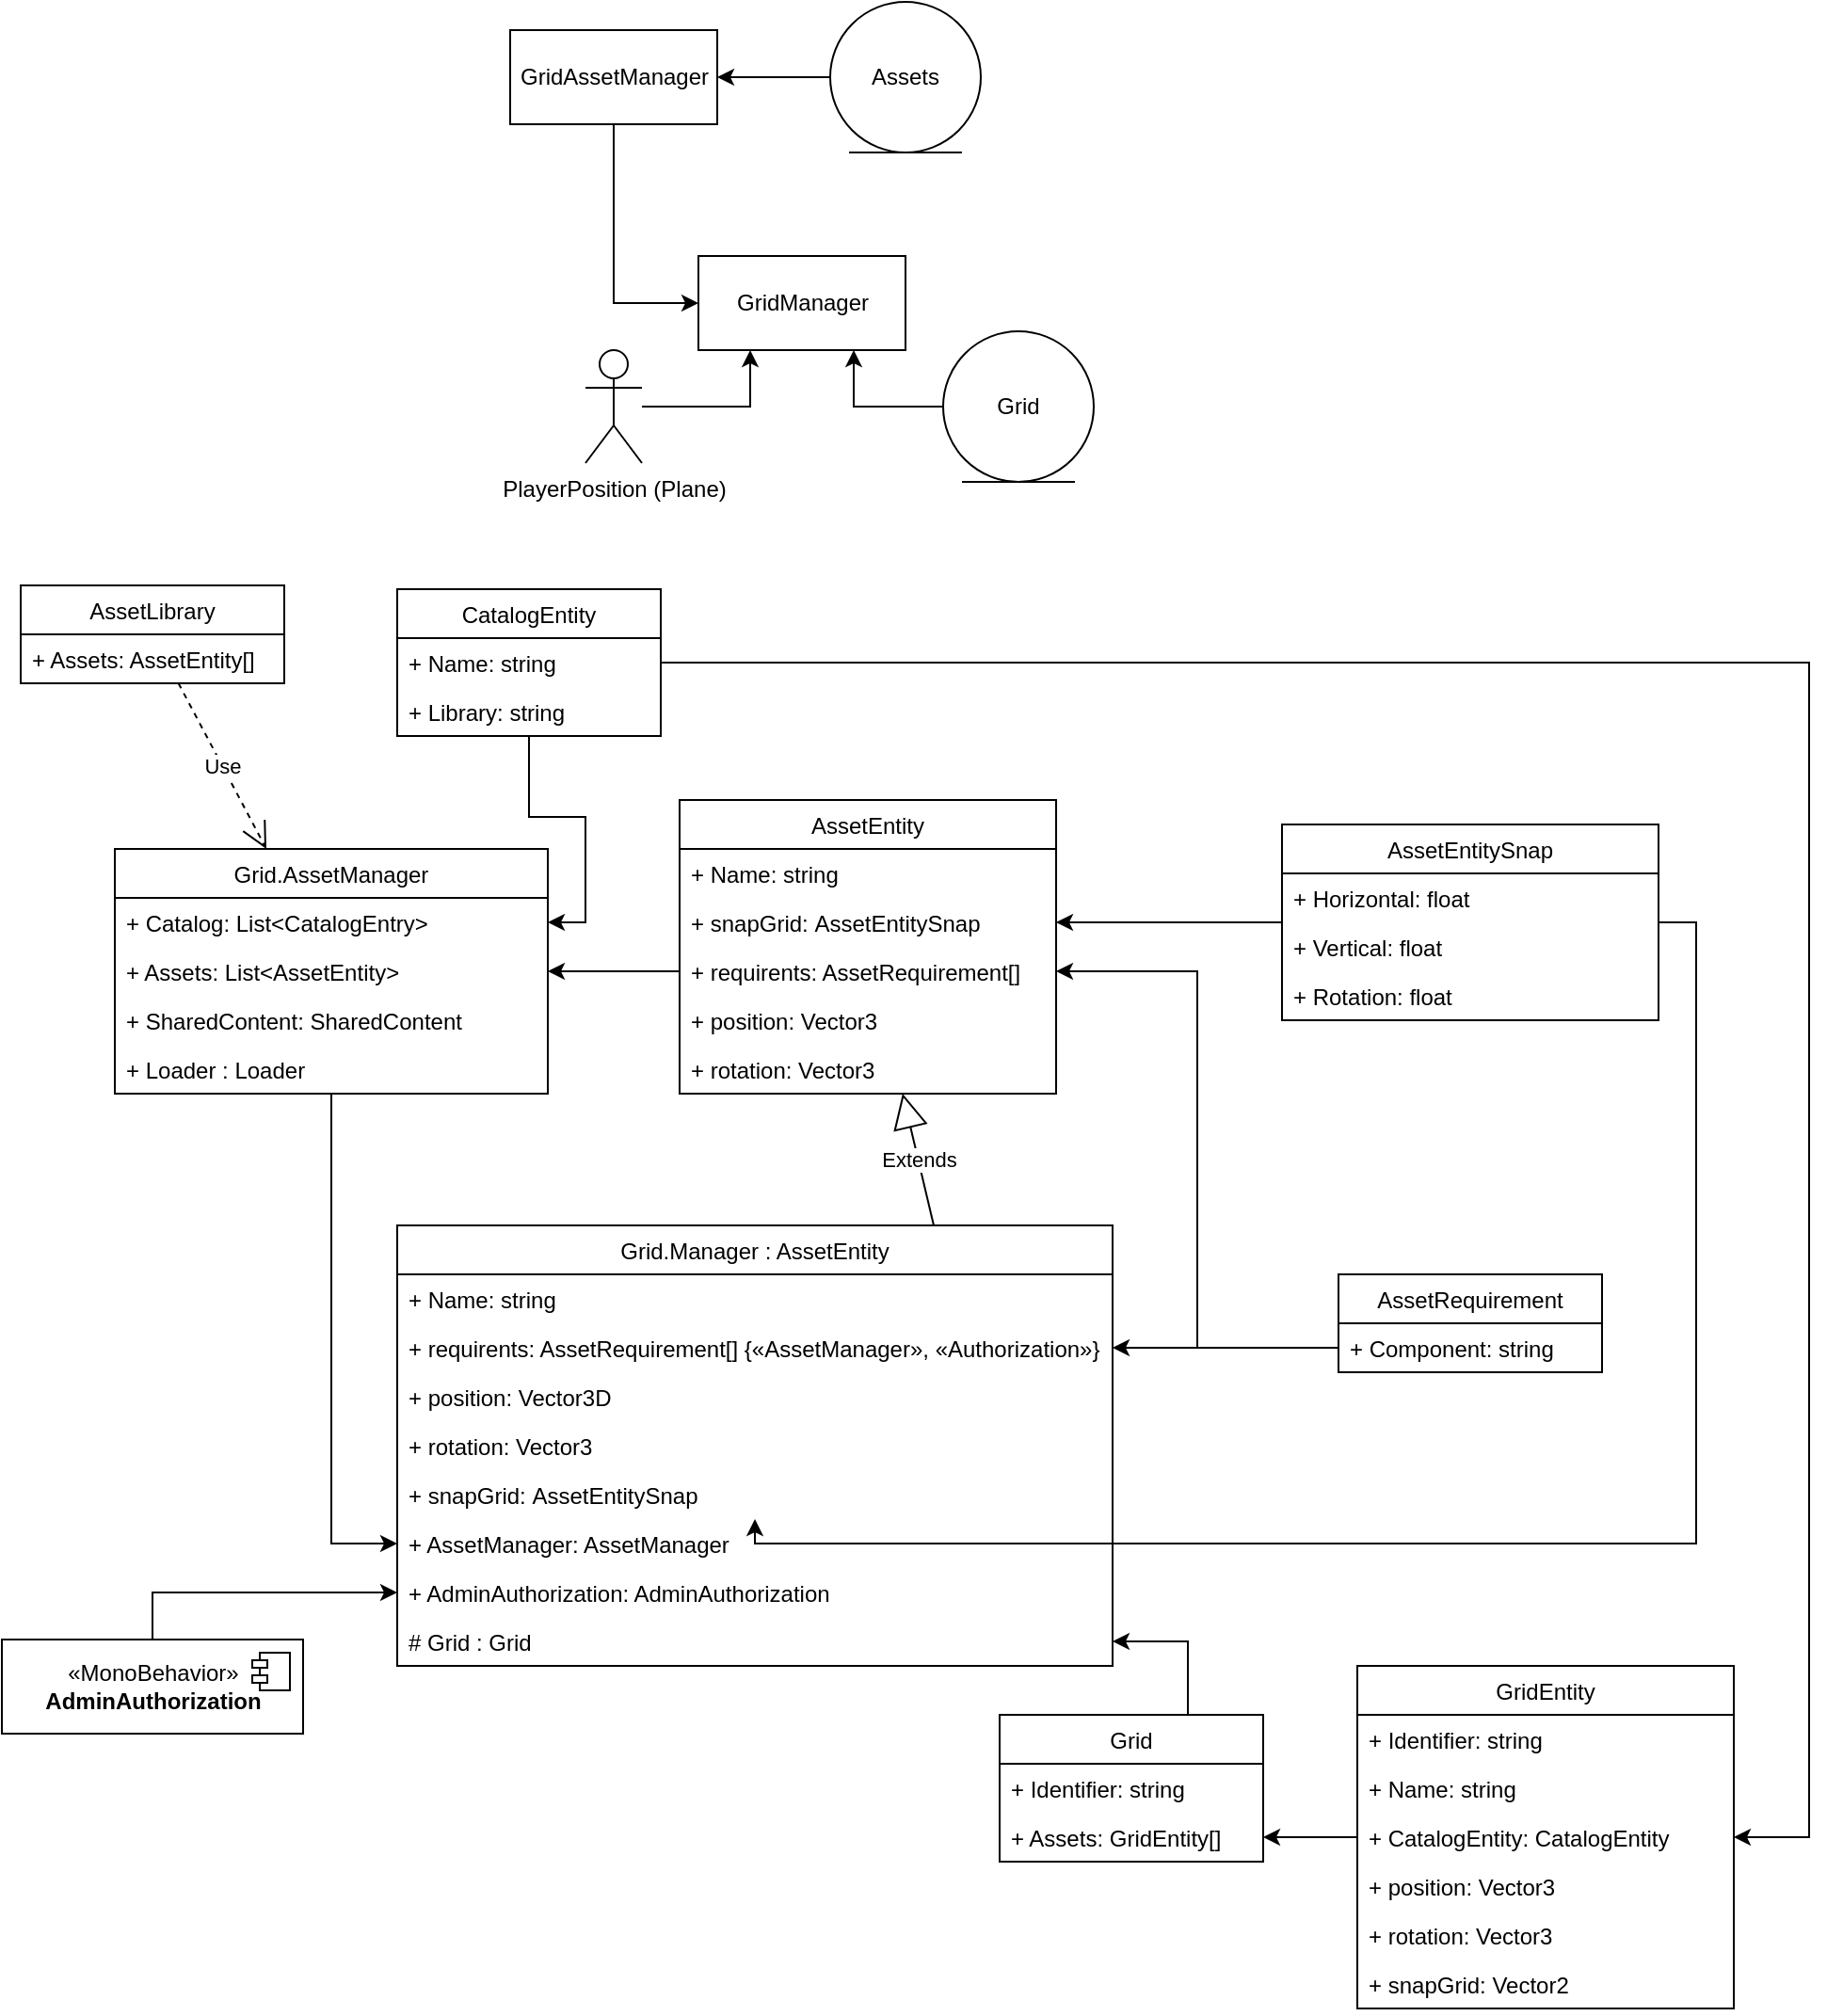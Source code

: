 <mxfile version="13.0.3" type="device"><diagram name="Page-1" id="9f46799a-70d6-7492-0946-bef42562c5a5"><mxGraphModel dx="1089" dy="820" grid="1" gridSize="10" guides="1" tooltips="1" connect="1" arrows="1" fold="1" page="1" pageScale="1" pageWidth="1100" pageHeight="850" background="#ffffff" math="0" shadow="0"><root><mxCell id="0"/><mxCell id="1" parent="0"/><mxCell id="yzY898gI7GPa-V3ytDoA-1" value="GridManager" style="html=1;" parent="1" vertex="1"><mxGeometry x="450" y="165" width="110" height="50" as="geometry"/></mxCell><mxCell id="yzY898gI7GPa-V3ytDoA-3" style="edgeStyle=orthogonalEdgeStyle;rounded=0;orthogonalLoop=1;jettySize=auto;html=1;entryX=0;entryY=0.5;entryDx=0;entryDy=0;" parent="1" source="yzY898gI7GPa-V3ytDoA-2" target="yzY898gI7GPa-V3ytDoA-1" edge="1"><mxGeometry relative="1" as="geometry"/></mxCell><mxCell id="yzY898gI7GPa-V3ytDoA-2" value="GridAssetManager" style="html=1;" parent="1" vertex="1"><mxGeometry x="350" y="45" width="110" height="50" as="geometry"/></mxCell><mxCell id="yzY898gI7GPa-V3ytDoA-5" style="edgeStyle=orthogonalEdgeStyle;rounded=0;orthogonalLoop=1;jettySize=auto;html=1;exitX=0;exitY=0.5;exitDx=0;exitDy=0;entryX=1;entryY=0.5;entryDx=0;entryDy=0;" parent="1" source="yzY898gI7GPa-V3ytDoA-4" target="yzY898gI7GPa-V3ytDoA-2" edge="1"><mxGeometry relative="1" as="geometry"/></mxCell><mxCell id="yzY898gI7GPa-V3ytDoA-4" value="Assets" style="ellipse;shape=umlEntity;whiteSpace=wrap;html=1;" parent="1" vertex="1"><mxGeometry x="520" y="30" width="80" height="80" as="geometry"/></mxCell><mxCell id="yzY898gI7GPa-V3ytDoA-7" style="edgeStyle=orthogonalEdgeStyle;rounded=0;orthogonalLoop=1;jettySize=auto;html=1;entryX=0.25;entryY=1;entryDx=0;entryDy=0;" parent="1" source="yzY898gI7GPa-V3ytDoA-6" target="yzY898gI7GPa-V3ytDoA-1" edge="1"><mxGeometry relative="1" as="geometry"/></mxCell><mxCell id="yzY898gI7GPa-V3ytDoA-6" value="PlayerPosition (Plane)" style="shape=umlActor;verticalLabelPosition=bottom;labelBackgroundColor=#ffffff;verticalAlign=top;html=1;" parent="1" vertex="1"><mxGeometry x="390" y="215" width="30" height="60" as="geometry"/></mxCell><mxCell id="yzY898gI7GPa-V3ytDoA-9" style="edgeStyle=orthogonalEdgeStyle;rounded=0;orthogonalLoop=1;jettySize=auto;html=1;exitX=0;exitY=0.5;exitDx=0;exitDy=0;entryX=0.75;entryY=1;entryDx=0;entryDy=0;" parent="1" source="yzY898gI7GPa-V3ytDoA-8" target="yzY898gI7GPa-V3ytDoA-1" edge="1"><mxGeometry relative="1" as="geometry"/></mxCell><mxCell id="yzY898gI7GPa-V3ytDoA-8" value="Grid" style="ellipse;shape=umlEntity;whiteSpace=wrap;html=1;" parent="1" vertex="1"><mxGeometry x="580" y="205" width="80" height="80" as="geometry"/></mxCell><mxCell id="yzY898gI7GPa-V3ytDoA-20" style="edgeStyle=orthogonalEdgeStyle;rounded=0;orthogonalLoop=1;jettySize=auto;html=1;exitX=0;exitY=0.5;exitDx=0;exitDy=0;entryX=1;entryY=0.5;entryDx=0;entryDy=0;" parent="1" source="yzY898gI7GPa-V3ytDoA-17" target="yzY898gI7GPa-V3ytDoA-55" edge="1"><mxGeometry relative="1" as="geometry"/></mxCell><mxCell id="yzY898gI7GPa-V3ytDoA-26" style="edgeStyle=orthogonalEdgeStyle;rounded=0;orthogonalLoop=1;jettySize=auto;html=1;exitX=0.5;exitY=1;exitDx=0;exitDy=0;entryX=0;entryY=0.5;entryDx=0;entryDy=0;" parent="1" edge="1"><mxGeometry relative="1" as="geometry"><mxPoint x="755" y="694" as="sourcePoint"/></mxGeometry></mxCell><mxCell id="yzY898gI7GPa-V3ytDoA-42" style="edgeStyle=orthogonalEdgeStyle;rounded=0;orthogonalLoop=1;jettySize=auto;html=1;entryX=0;entryY=0.5;entryDx=0;entryDy=0;" parent="1" source="yzY898gI7GPa-V3ytDoA-12" target="yzY898gI7GPa-V3ytDoA-37" edge="1"><mxGeometry relative="1" as="geometry"/></mxCell><mxCell id="yzY898gI7GPa-V3ytDoA-44" value="Extends" style="endArrow=block;endSize=16;endFill=0;html=1;exitX=0.75;exitY=0;exitDx=0;exitDy=0;" parent="1" source="yzY898gI7GPa-V3ytDoA-36" target="yzY898gI7GPa-V3ytDoA-16" edge="1"><mxGeometry width="160" relative="1" as="geometry"><mxPoint x="510" y="540" as="sourcePoint"/><mxPoint x="540" y="630" as="targetPoint"/></mxGeometry></mxCell><mxCell id="yzY898gI7GPa-V3ytDoA-53" style="edgeStyle=orthogonalEdgeStyle;rounded=0;orthogonalLoop=1;jettySize=auto;html=1;exitX=0;exitY=0.5;exitDx=0;exitDy=0;entryX=1;entryY=0.5;entryDx=0;entryDy=0;" parent="1" source="yzY898gI7GPa-V3ytDoA-50" target="yzY898gI7GPa-V3ytDoA-17" edge="1"><mxGeometry relative="1" as="geometry"/></mxCell><mxCell id="yzY898gI7GPa-V3ytDoA-54" style="edgeStyle=orthogonalEdgeStyle;rounded=0;orthogonalLoop=1;jettySize=auto;html=1;entryX=1;entryY=0.5;entryDx=0;entryDy=0;" parent="1" source="yzY898gI7GPa-V3ytDoA-50" target="yzY898gI7GPa-V3ytDoA-48" edge="1"><mxGeometry relative="1" as="geometry"/></mxCell><mxCell id="yzY898gI7GPa-V3ytDoA-64" style="edgeStyle=orthogonalEdgeStyle;rounded=0;orthogonalLoop=1;jettySize=auto;html=1;" parent="1" source="yzY898gI7GPa-V3ytDoA-57" target="yzY898gI7GPa-V3ytDoA-56" edge="1"><mxGeometry relative="1" as="geometry"><Array as="points"><mxPoint x="710" y="901"/></Array></mxGeometry></mxCell><mxCell id="yzY898gI7GPa-V3ytDoA-73" style="edgeStyle=orthogonalEdgeStyle;rounded=0;orthogonalLoop=1;jettySize=auto;html=1;entryX=0;entryY=0.5;entryDx=0;entryDy=0;" parent="1" source="yzY898gI7GPa-V3ytDoA-88" target="yzY898gI7GPa-V3ytDoA-72" edge="1"><mxGeometry relative="1" as="geometry"><mxPoint x="190" y="895" as="sourcePoint"/></mxGeometry></mxCell><mxCell id="yzY898gI7GPa-V3ytDoA-85" style="edgeStyle=orthogonalEdgeStyle;rounded=0;orthogonalLoop=1;jettySize=auto;html=1;" parent="1" source="yzY898gI7GPa-V3ytDoA-81" target="yzY898gI7GPa-V3ytDoA-13" edge="1"><mxGeometry relative="1" as="geometry"/></mxCell><mxCell id="yzY898gI7GPa-V3ytDoA-86" value="Use" style="endArrow=open;endSize=12;dashed=1;html=1;" parent="1" source="yzY898gI7GPa-V3ytDoA-76" target="yzY898gI7GPa-V3ytDoA-12" edge="1"><mxGeometry width="160" relative="1" as="geometry"><mxPoint x="120" y="430" as="sourcePoint"/><mxPoint x="280" y="430" as="targetPoint"/></mxGeometry></mxCell><mxCell id="yzY898gI7GPa-V3ytDoA-16" value="AssetEntity" style="swimlane;fontStyle=0;childLayout=stackLayout;horizontal=1;startSize=26;fillColor=none;horizontalStack=0;resizeParent=1;resizeParentMax=0;resizeLast=0;collapsible=1;marginBottom=0;" parent="1" vertex="1"><mxGeometry x="440" y="454" width="200" height="156" as="geometry"/></mxCell><mxCell id="yzY898gI7GPa-V3ytDoA-41" value="+ Name: string" style="text;strokeColor=none;fillColor=none;align=left;verticalAlign=top;spacingLeft=4;spacingRight=4;overflow=hidden;rotatable=0;points=[[0,0.5],[1,0.5]];portConstraint=eastwest;" parent="yzY898gI7GPa-V3ytDoA-16" vertex="1"><mxGeometry y="26" width="200" height="26" as="geometry"/></mxCell><mxCell id="yzY898gI7GPa-V3ytDoA-80" value="+ snapGrid: AssetEntitySnap&#10;" style="text;strokeColor=none;fillColor=none;align=left;verticalAlign=top;spacingLeft=4;spacingRight=4;overflow=hidden;rotatable=0;points=[[0,0.5],[1,0.5]];portConstraint=eastwest;" parent="yzY898gI7GPa-V3ytDoA-16" vertex="1"><mxGeometry y="52" width="200" height="26" as="geometry"/></mxCell><mxCell id="yzY898gI7GPa-V3ytDoA-17" value="+ requirents: AssetRequirement[]" style="text;strokeColor=none;fillColor=none;align=left;verticalAlign=top;spacingLeft=4;spacingRight=4;overflow=hidden;rotatable=0;points=[[0,0.5],[1,0.5]];portConstraint=eastwest;" parent="yzY898gI7GPa-V3ytDoA-16" vertex="1"><mxGeometry y="78" width="200" height="26" as="geometry"/></mxCell><mxCell id="yzY898gI7GPa-V3ytDoA-61" value="+ position: Vector3" style="text;strokeColor=none;fillColor=none;align=left;verticalAlign=top;spacingLeft=4;spacingRight=4;overflow=hidden;rotatable=0;points=[[0,0.5],[1,0.5]];portConstraint=eastwest;" parent="yzY898gI7GPa-V3ytDoA-16" vertex="1"><mxGeometry y="104" width="200" height="26" as="geometry"/></mxCell><mxCell id="yzY898gI7GPa-V3ytDoA-90" value="+ rotation: Vector3" style="text;strokeColor=none;fillColor=none;align=left;verticalAlign=top;spacingLeft=4;spacingRight=4;overflow=hidden;rotatable=0;points=[[0,0.5],[1,0.5]];portConstraint=eastwest;" parent="yzY898gI7GPa-V3ytDoA-16" vertex="1"><mxGeometry y="130" width="200" height="26" as="geometry"/></mxCell><mxCell id="yzY898gI7GPa-V3ytDoA-12" value="Grid.AssetManager" style="swimlane;fontStyle=0;childLayout=stackLayout;horizontal=1;startSize=26;fillColor=none;horizontalStack=0;resizeParent=1;resizeParentMax=0;resizeLast=0;collapsible=1;marginBottom=0;" parent="1" vertex="1"><mxGeometry x="140" y="480" width="230" height="130" as="geometry"><mxRectangle x="220" y="373" width="100" height="26" as="alternateBounds"/></mxGeometry></mxCell><mxCell id="yzY898gI7GPa-V3ytDoA-13" value="+ Catalog: List&lt;CatalogEntry&gt;" style="text;strokeColor=none;fillColor=none;align=left;verticalAlign=top;spacingLeft=4;spacingRight=4;overflow=hidden;rotatable=0;points=[[0,0.5],[1,0.5]];portConstraint=eastwest;" parent="yzY898gI7GPa-V3ytDoA-12" vertex="1"><mxGeometry y="26" width="230" height="26" as="geometry"/></mxCell><mxCell id="yzY898gI7GPa-V3ytDoA-21" style="edgeStyle=orthogonalEdgeStyle;rounded=0;orthogonalLoop=1;jettySize=auto;html=1;exitX=1;exitY=0.5;exitDx=0;exitDy=0;" parent="yzY898gI7GPa-V3ytDoA-12" source="yzY898gI7GPa-V3ytDoA-13" target="yzY898gI7GPa-V3ytDoA-13" edge="1"><mxGeometry relative="1" as="geometry"/></mxCell><mxCell id="yzY898gI7GPa-V3ytDoA-55" value="+ Assets: List&lt;AssetEntity&gt;" style="text;strokeColor=none;fillColor=none;align=left;verticalAlign=top;spacingLeft=4;spacingRight=4;overflow=hidden;rotatable=0;points=[[0,0.5],[1,0.5]];portConstraint=eastwest;" parent="yzY898gI7GPa-V3ytDoA-12" vertex="1"><mxGeometry y="52" width="230" height="26" as="geometry"/></mxCell><mxCell id="yzY898gI7GPa-V3ytDoA-40" value="+ SharedContent: SharedContent" style="text;strokeColor=none;fillColor=none;align=left;verticalAlign=top;spacingLeft=4;spacingRight=4;overflow=hidden;rotatable=0;points=[[0,0.5],[1,0.5]];portConstraint=eastwest;" parent="yzY898gI7GPa-V3ytDoA-12" vertex="1"><mxGeometry y="78" width="230" height="26" as="geometry"/></mxCell><mxCell id="yzY898gI7GPa-V3ytDoA-28" value="+ Loader : Loader" style="text;strokeColor=none;fillColor=none;align=left;verticalAlign=top;spacingLeft=4;spacingRight=4;overflow=hidden;rotatable=0;points=[[0,0.5],[1,0.5]];portConstraint=eastwest;" parent="yzY898gI7GPa-V3ytDoA-12" vertex="1"><mxGeometry y="104" width="230" height="26" as="geometry"/></mxCell><mxCell id="yzY898gI7GPa-V3ytDoA-36" value="Grid.Manager : AssetEntity" style="swimlane;fontStyle=0;childLayout=stackLayout;horizontal=1;startSize=26;fillColor=none;horizontalStack=0;resizeParent=1;resizeParentMax=0;resizeLast=0;collapsible=1;marginBottom=0;" parent="1" vertex="1"><mxGeometry x="290" y="680" width="380" height="234" as="geometry"/></mxCell><mxCell id="yzY898gI7GPa-V3ytDoA-45" value="+ Name: string" style="text;strokeColor=none;fillColor=none;align=left;verticalAlign=top;spacingLeft=4;spacingRight=4;overflow=hidden;rotatable=0;points=[[0,0.5],[1,0.5]];portConstraint=eastwest;" parent="yzY898gI7GPa-V3ytDoA-36" vertex="1"><mxGeometry y="26" width="380" height="26" as="geometry"/></mxCell><mxCell id="yzY898gI7GPa-V3ytDoA-48" value="+ requirents: AssetRequirement[] {«AssetManager», «Authorization»}" style="text;strokeColor=none;fillColor=none;align=left;verticalAlign=top;spacingLeft=4;spacingRight=4;overflow=hidden;rotatable=0;points=[[0,0.5],[1,0.5]];portConstraint=eastwest;" parent="yzY898gI7GPa-V3ytDoA-36" vertex="1"><mxGeometry y="52" width="380" height="26" as="geometry"/></mxCell><mxCell id="yzY898gI7GPa-V3ytDoA-62" value="+ position: Vector3D" style="text;strokeColor=none;fillColor=none;align=left;verticalAlign=top;spacingLeft=4;spacingRight=4;overflow=hidden;rotatable=0;points=[[0,0.5],[1,0.5]];portConstraint=eastwest;" parent="yzY898gI7GPa-V3ytDoA-36" vertex="1"><mxGeometry y="78" width="380" height="26" as="geometry"/></mxCell><mxCell id="yzY898gI7GPa-V3ytDoA-91" value="+ rotation: Vector3" style="text;strokeColor=none;fillColor=none;align=left;verticalAlign=top;spacingLeft=4;spacingRight=4;overflow=hidden;rotatable=0;points=[[0,0.5],[1,0.5]];portConstraint=eastwest;" parent="yzY898gI7GPa-V3ytDoA-36" vertex="1"><mxGeometry y="104" width="380" height="26" as="geometry"/></mxCell><mxCell id="Rka8QN7iAXum5xoFA03j-23" value="+ snapGrid: AssetEntitySnap&#10;" style="text;strokeColor=none;fillColor=none;align=left;verticalAlign=top;spacingLeft=4;spacingRight=4;overflow=hidden;rotatable=0;points=[[0,0.5],[1,0.5]];portConstraint=eastwest;" vertex="1" parent="yzY898gI7GPa-V3ytDoA-36"><mxGeometry y="130" width="380" height="26" as="geometry"/></mxCell><mxCell id="yzY898gI7GPa-V3ytDoA-37" value="+ AssetManager: AssetManager&#10;" style="text;strokeColor=none;fillColor=none;align=left;verticalAlign=top;spacingLeft=4;spacingRight=4;overflow=hidden;rotatable=0;points=[[0,0.5],[1,0.5]];portConstraint=eastwest;" parent="yzY898gI7GPa-V3ytDoA-36" vertex="1"><mxGeometry y="156" width="380" height="26" as="geometry"/></mxCell><mxCell id="yzY898gI7GPa-V3ytDoA-72" value="+ AdminAuthorization: AdminAuthorization" style="text;strokeColor=none;fillColor=none;align=left;verticalAlign=top;spacingLeft=4;spacingRight=4;overflow=hidden;rotatable=0;points=[[0,0.5],[1,0.5]];portConstraint=eastwest;" parent="yzY898gI7GPa-V3ytDoA-36" vertex="1"><mxGeometry y="182" width="380" height="26" as="geometry"/></mxCell><mxCell id="yzY898gI7GPa-V3ytDoA-56" value="# Grid : Grid" style="text;strokeColor=none;fillColor=none;align=left;verticalAlign=top;spacingLeft=4;spacingRight=4;overflow=hidden;rotatable=0;points=[[0,0.5],[1,0.5]];portConstraint=eastwest;" parent="yzY898gI7GPa-V3ytDoA-36" vertex="1"><mxGeometry y="208" width="380" height="26" as="geometry"/></mxCell><mxCell id="yzY898gI7GPa-V3ytDoA-76" value="AssetLibrary" style="swimlane;fontStyle=0;childLayout=stackLayout;horizontal=1;startSize=26;fillColor=none;horizontalStack=0;resizeParent=1;resizeParentMax=0;resizeLast=0;collapsible=1;marginBottom=0;" parent="1" vertex="1"><mxGeometry x="90" y="340" width="140" height="52" as="geometry"/></mxCell><mxCell id="yzY898gI7GPa-V3ytDoA-77" value="+ Assets: AssetEntity[]" style="text;strokeColor=none;fillColor=none;align=left;verticalAlign=top;spacingLeft=4;spacingRight=4;overflow=hidden;rotatable=0;points=[[0,0.5],[1,0.5]];portConstraint=eastwest;" parent="yzY898gI7GPa-V3ytDoA-76" vertex="1"><mxGeometry y="26" width="140" height="26" as="geometry"/></mxCell><mxCell id="yzY898gI7GPa-V3ytDoA-81" value="CatalogEntity" style="swimlane;fontStyle=0;childLayout=stackLayout;horizontal=1;startSize=26;fillColor=none;horizontalStack=0;resizeParent=1;resizeParentMax=0;resizeLast=0;collapsible=1;marginBottom=0;" parent="1" vertex="1"><mxGeometry x="290" y="342" width="140" height="78" as="geometry"/></mxCell><mxCell id="yzY898gI7GPa-V3ytDoA-82" value="+ Name: string" style="text;strokeColor=none;fillColor=none;align=left;verticalAlign=top;spacingLeft=4;spacingRight=4;overflow=hidden;rotatable=0;points=[[0,0.5],[1,0.5]];portConstraint=eastwest;" parent="yzY898gI7GPa-V3ytDoA-81" vertex="1"><mxGeometry y="26" width="140" height="26" as="geometry"/></mxCell><mxCell id="yzY898gI7GPa-V3ytDoA-83" value="+ Library: string" style="text;strokeColor=none;fillColor=none;align=left;verticalAlign=top;spacingLeft=4;spacingRight=4;overflow=hidden;rotatable=0;points=[[0,0.5],[1,0.5]];portConstraint=eastwest;" parent="yzY898gI7GPa-V3ytDoA-81" vertex="1"><mxGeometry y="52" width="140" height="26" as="geometry"/></mxCell><mxCell id="yzY898gI7GPa-V3ytDoA-88" value="«MonoBehavior»&lt;br&gt;&lt;b&gt;AdminAuthorization&lt;/b&gt;" style="html=1;dropTarget=0;" parent="1" vertex="1"><mxGeometry x="80" y="900" width="160" height="50" as="geometry"/></mxCell><mxCell id="yzY898gI7GPa-V3ytDoA-89" value="" style="shape=component;jettyWidth=8;jettyHeight=4;" parent="yzY898gI7GPa-V3ytDoA-88" vertex="1"><mxGeometry x="1" width="20" height="20" relative="1" as="geometry"><mxPoint x="-27" y="7" as="offset"/></mxGeometry></mxCell><mxCell id="yzY898gI7GPa-V3ytDoA-49" value="AssetRequirement" style="swimlane;fontStyle=0;childLayout=stackLayout;horizontal=1;startSize=26;fillColor=none;horizontalStack=0;resizeParent=1;resizeParentMax=0;resizeLast=0;collapsible=1;marginBottom=0;" parent="1" vertex="1"><mxGeometry x="790" y="706" width="140" height="52" as="geometry"/></mxCell><mxCell id="yzY898gI7GPa-V3ytDoA-50" value="+ Component: string" style="text;strokeColor=none;fillColor=none;align=left;verticalAlign=top;spacingLeft=4;spacingRight=4;overflow=hidden;rotatable=0;points=[[0,0.5],[1,0.5]];portConstraint=eastwest;" parent="yzY898gI7GPa-V3ytDoA-49" vertex="1"><mxGeometry y="26" width="140" height="26" as="geometry"/></mxCell><mxCell id="Rka8QN7iAXum5xoFA03j-7" style="edgeStyle=orthogonalEdgeStyle;rounded=0;orthogonalLoop=1;jettySize=auto;html=1;entryX=1;entryY=0.5;entryDx=0;entryDy=0;" edge="1" parent="1" source="yzY898gI7GPa-V3ytDoA-82" target="Rka8QN7iAXum5xoFA03j-2"><mxGeometry relative="1" as="geometry"><Array as="points"><mxPoint x="1040" y="381"/><mxPoint x="1040" y="1005"/></Array></mxGeometry></mxCell><mxCell id="Rka8QN7iAXum5xoFA03j-8" style="edgeStyle=orthogonalEdgeStyle;rounded=0;orthogonalLoop=1;jettySize=auto;html=1;" edge="1" parent="1" source="Rka8QN7iAXum5xoFA03j-1" target="yzY898gI7GPa-V3ytDoA-63"><mxGeometry relative="1" as="geometry"/></mxCell><mxCell id="Rka8QN7iAXum5xoFA03j-22" style="edgeStyle=orthogonalEdgeStyle;rounded=0;orthogonalLoop=1;jettySize=auto;html=1;" edge="1" parent="1" source="Rka8QN7iAXum5xoFA03j-11" target="yzY898gI7GPa-V3ytDoA-80"><mxGeometry relative="1" as="geometry"/></mxCell><mxCell id="Rka8QN7iAXum5xoFA03j-24" style="edgeStyle=orthogonalEdgeStyle;rounded=0;orthogonalLoop=1;jettySize=auto;html=1;" edge="1" parent="1" source="Rka8QN7iAXum5xoFA03j-20" target="Rka8QN7iAXum5xoFA03j-23"><mxGeometry relative="1" as="geometry"><Array as="points"><mxPoint x="980" y="519"/><mxPoint x="980" y="849"/></Array></mxGeometry></mxCell><mxCell id="Rka8QN7iAXum5xoFA03j-11" value="AssetEntitySnap" style="swimlane;fontStyle=0;childLayout=stackLayout;horizontal=1;startSize=26;fillColor=none;horizontalStack=0;resizeParent=1;resizeParentMax=0;resizeLast=0;collapsible=1;marginBottom=0;" vertex="1" parent="1"><mxGeometry x="760" y="467" width="200" height="104" as="geometry"/></mxCell><mxCell id="Rka8QN7iAXum5xoFA03j-12" value="+ Horizontal: float" style="text;strokeColor=none;fillColor=none;align=left;verticalAlign=top;spacingLeft=4;spacingRight=4;overflow=hidden;rotatable=0;points=[[0,0.5],[1,0.5]];portConstraint=eastwest;" vertex="1" parent="Rka8QN7iAXum5xoFA03j-11"><mxGeometry y="26" width="200" height="26" as="geometry"/></mxCell><mxCell id="Rka8QN7iAXum5xoFA03j-20" value="+ Vertical: float" style="text;strokeColor=none;fillColor=none;align=left;verticalAlign=top;spacingLeft=4;spacingRight=4;overflow=hidden;rotatable=0;points=[[0,0.5],[1,0.5]];portConstraint=eastwest;" vertex="1" parent="Rka8QN7iAXum5xoFA03j-11"><mxGeometry y="52" width="200" height="26" as="geometry"/></mxCell><mxCell id="Rka8QN7iAXum5xoFA03j-21" value="+ Rotation: float" style="text;strokeColor=none;fillColor=none;align=left;verticalAlign=top;spacingLeft=4;spacingRight=4;overflow=hidden;rotatable=0;points=[[0,0.5],[1,0.5]];portConstraint=eastwest;" vertex="1" parent="Rka8QN7iAXum5xoFA03j-11"><mxGeometry y="78" width="200" height="26" as="geometry"/></mxCell><mxCell id="yzY898gI7GPa-V3ytDoA-57" value="Grid" style="swimlane;fontStyle=0;childLayout=stackLayout;horizontal=1;startSize=26;fillColor=none;horizontalStack=0;resizeParent=1;resizeParentMax=0;resizeLast=0;collapsible=1;marginBottom=0;" parent="1" vertex="1"><mxGeometry x="610" y="940" width="140" height="78" as="geometry"/></mxCell><mxCell id="Rka8QN7iAXum5xoFA03j-9" value="+ Identifier: string&#10;" style="text;strokeColor=none;fillColor=none;align=left;verticalAlign=top;spacingLeft=4;spacingRight=4;overflow=hidden;rotatable=0;points=[[0,0.5],[1,0.5]];portConstraint=eastwest;" vertex="1" parent="yzY898gI7GPa-V3ytDoA-57"><mxGeometry y="26" width="140" height="26" as="geometry"/></mxCell><mxCell id="yzY898gI7GPa-V3ytDoA-63" value="+ Assets: GridEntity[]" style="text;strokeColor=none;fillColor=none;align=left;verticalAlign=top;spacingLeft=4;spacingRight=4;overflow=hidden;rotatable=0;points=[[0,0.5],[1,0.5]];portConstraint=eastwest;" parent="yzY898gI7GPa-V3ytDoA-57" vertex="1"><mxGeometry y="52" width="140" height="26" as="geometry"/></mxCell><mxCell id="Rka8QN7iAXum5xoFA03j-1" value="GridEntity" style="swimlane;fontStyle=0;childLayout=stackLayout;horizontal=1;startSize=26;fillColor=none;horizontalStack=0;resizeParent=1;resizeParentMax=0;resizeLast=0;collapsible=1;marginBottom=0;" vertex="1" parent="1"><mxGeometry x="800" y="914" width="200" height="182" as="geometry"/></mxCell><mxCell id="Rka8QN7iAXum5xoFA03j-10" value="+ Identifier: string&#10;" style="text;strokeColor=none;fillColor=none;align=left;verticalAlign=top;spacingLeft=4;spacingRight=4;overflow=hidden;rotatable=0;points=[[0,0.5],[1,0.5]];portConstraint=eastwest;" vertex="1" parent="Rka8QN7iAXum5xoFA03j-1"><mxGeometry y="26" width="200" height="26" as="geometry"/></mxCell><mxCell id="Rka8QN7iAXum5xoFA03j-25" value="+ Name: string" style="text;strokeColor=none;fillColor=none;align=left;verticalAlign=top;spacingLeft=4;spacingRight=4;overflow=hidden;rotatable=0;points=[[0,0.5],[1,0.5]];portConstraint=eastwest;" vertex="1" parent="Rka8QN7iAXum5xoFA03j-1"><mxGeometry y="52" width="200" height="26" as="geometry"/></mxCell><mxCell id="Rka8QN7iAXum5xoFA03j-2" value="+ CatalogEntity: CatalogEntity" style="text;strokeColor=none;fillColor=none;align=left;verticalAlign=top;spacingLeft=4;spacingRight=4;overflow=hidden;rotatable=0;points=[[0,0.5],[1,0.5]];portConstraint=eastwest;" vertex="1" parent="Rka8QN7iAXum5xoFA03j-1"><mxGeometry y="78" width="200" height="26" as="geometry"/></mxCell><mxCell id="Rka8QN7iAXum5xoFA03j-4" value="+ position: Vector3" style="text;strokeColor=none;fillColor=none;align=left;verticalAlign=top;spacingLeft=4;spacingRight=4;overflow=hidden;rotatable=0;points=[[0,0.5],[1,0.5]];portConstraint=eastwest;" vertex="1" parent="Rka8QN7iAXum5xoFA03j-1"><mxGeometry y="104" width="200" height="26" as="geometry"/></mxCell><mxCell id="Rka8QN7iAXum5xoFA03j-5" value="+ rotation: Vector3" style="text;strokeColor=none;fillColor=none;align=left;verticalAlign=top;spacingLeft=4;spacingRight=4;overflow=hidden;rotatable=0;points=[[0,0.5],[1,0.5]];portConstraint=eastwest;" vertex="1" parent="Rka8QN7iAXum5xoFA03j-1"><mxGeometry y="130" width="200" height="26" as="geometry"/></mxCell><mxCell id="Rka8QN7iAXum5xoFA03j-6" value="+ snapGrid: Vector2" style="text;strokeColor=none;fillColor=none;align=left;verticalAlign=top;spacingLeft=4;spacingRight=4;overflow=hidden;rotatable=0;points=[[0,0.5],[1,0.5]];portConstraint=eastwest;" vertex="1" parent="Rka8QN7iAXum5xoFA03j-1"><mxGeometry y="156" width="200" height="26" as="geometry"/></mxCell></root></mxGraphModel></diagram></mxfile>